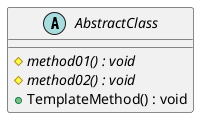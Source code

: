 @startuml
abstract class AbstractClass {
    # {abstract} method01() : void
    # {abstract} method02() : void
    + TemplateMethod() : void
}
@enduml
